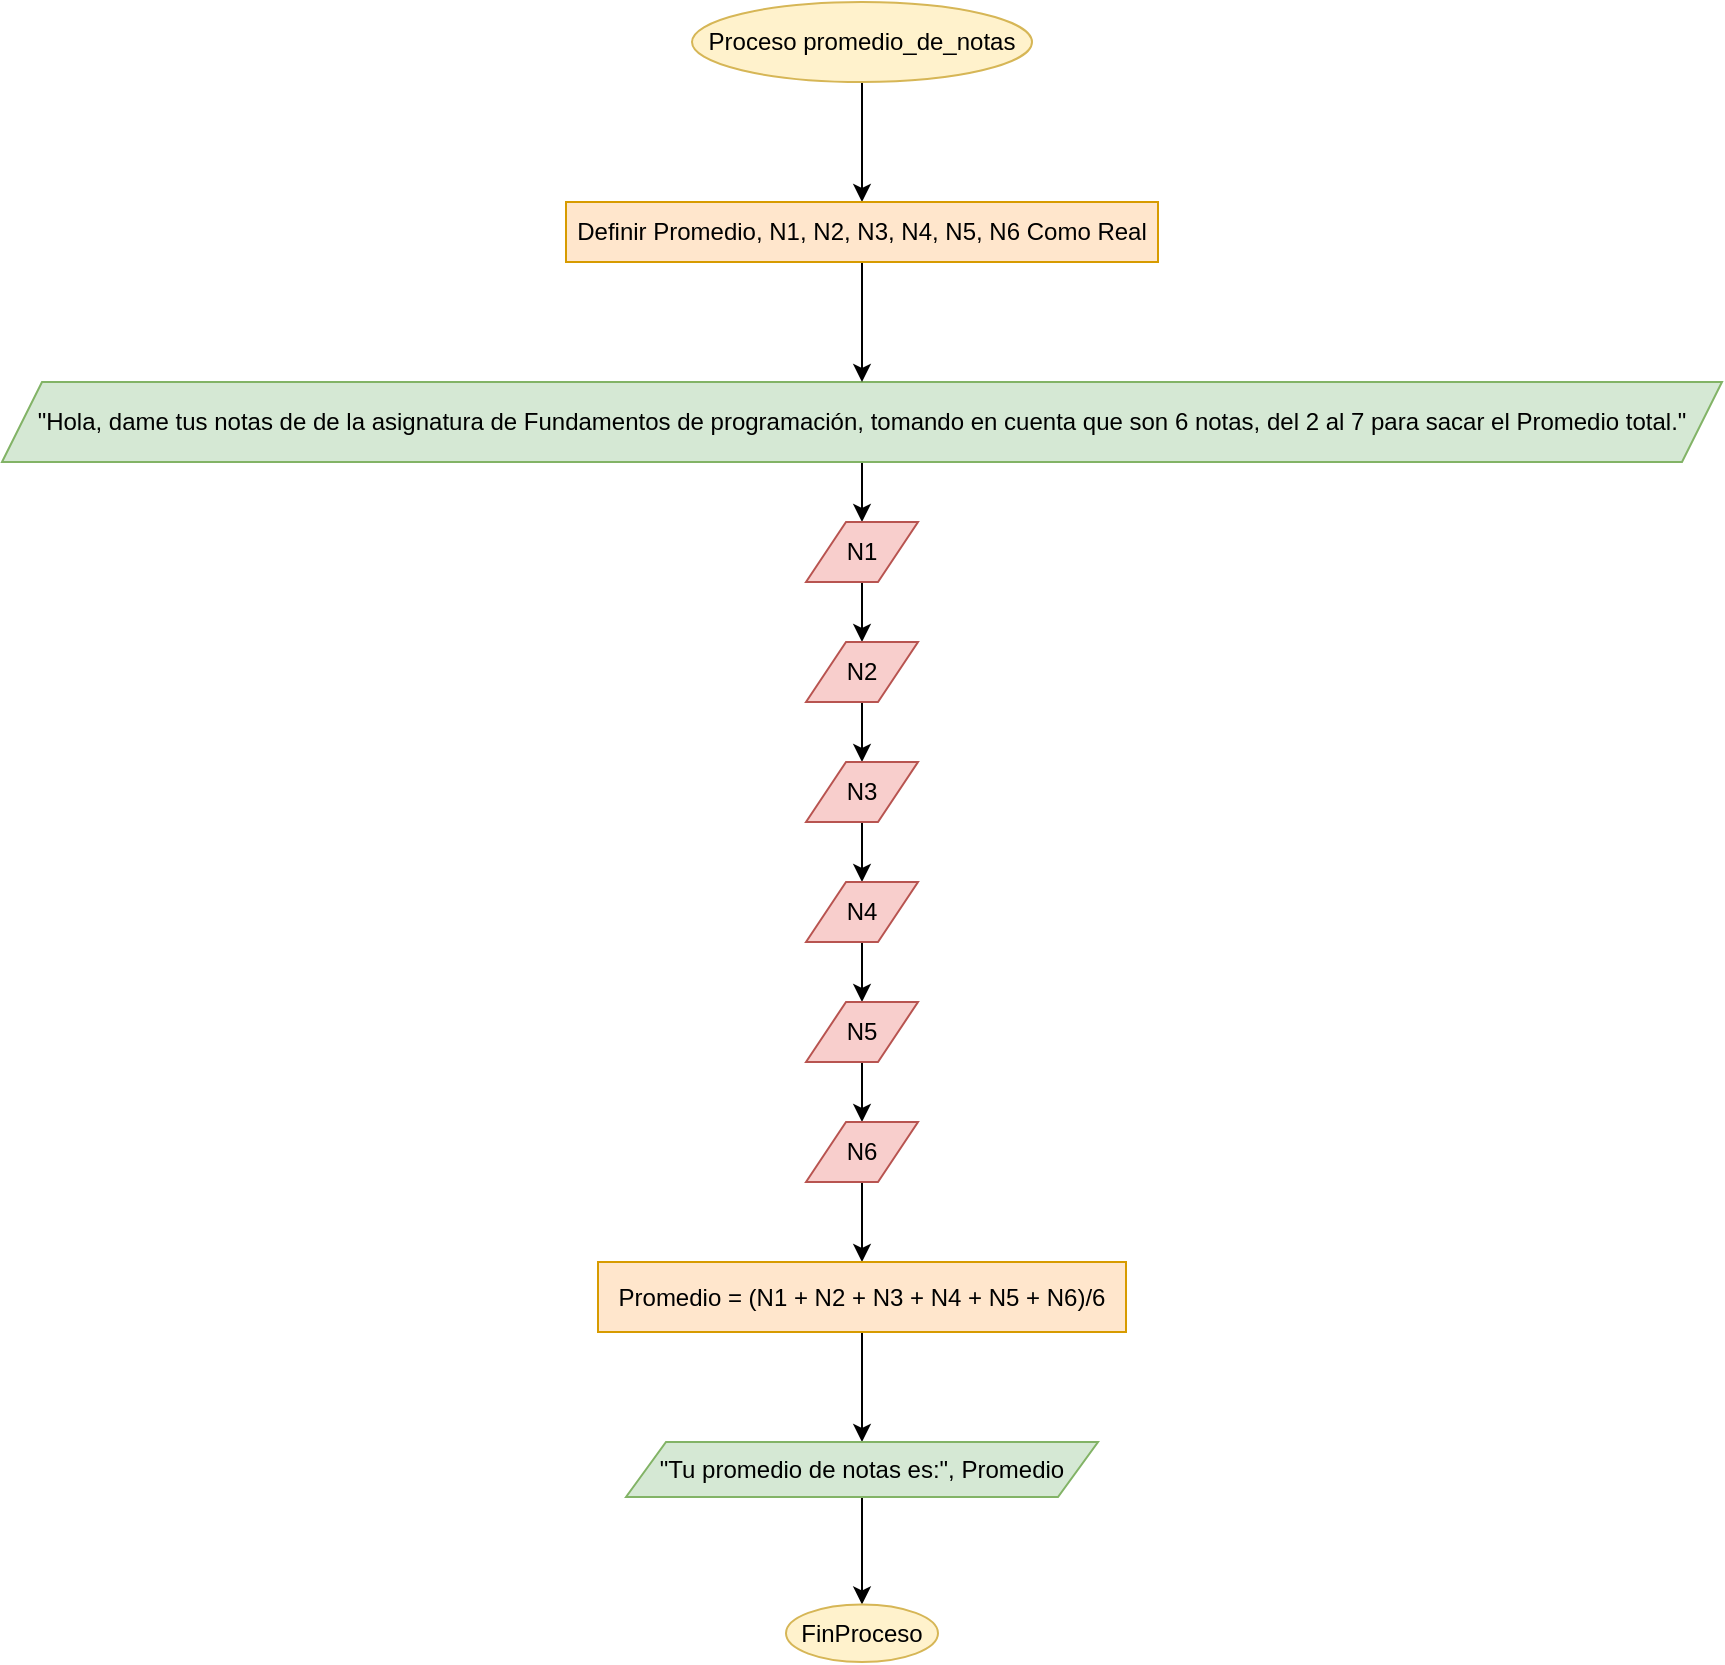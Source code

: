 <mxfile version="24.3.1" type="github">
  <diagram name="Página-1" id="EZqhxNwqrDGuFy8XMZJH">
    <mxGraphModel dx="2227" dy="1015" grid="1" gridSize="10" guides="1" tooltips="1" connect="1" arrows="1" fold="1" page="1" pageScale="1" pageWidth="827" pageHeight="1169" math="0" shadow="0">
      <root>
        <mxCell id="0" />
        <mxCell id="1" parent="0" />
        <mxCell id="FA3HhS_Ftb2r7vfs98mW-21" value="" style="edgeStyle=orthogonalEdgeStyle;rounded=0;orthogonalLoop=1;jettySize=auto;html=1;" edge="1" parent="1" source="FA3HhS_Ftb2r7vfs98mW-1" target="FA3HhS_Ftb2r7vfs98mW-20">
          <mxGeometry relative="1" as="geometry" />
        </mxCell>
        <mxCell id="FA3HhS_Ftb2r7vfs98mW-1" value="Proceso promedio_de_notas" style="ellipse;whiteSpace=wrap;html=1;fillColor=#fff2cc;strokeColor=#d6b656;" vertex="1" parent="1">
          <mxGeometry x="329" y="40" width="170" height="40" as="geometry" />
        </mxCell>
        <mxCell id="FA3HhS_Ftb2r7vfs98mW-5" value="" style="edgeStyle=orthogonalEdgeStyle;rounded=0;orthogonalLoop=1;jettySize=auto;html=1;" edge="1" parent="1" source="FA3HhS_Ftb2r7vfs98mW-2" target="FA3HhS_Ftb2r7vfs98mW-4">
          <mxGeometry relative="1" as="geometry" />
        </mxCell>
        <mxCell id="FA3HhS_Ftb2r7vfs98mW-2" value="&quot;Hola, dame tus notas de de la asignatura de Fundamentos de programación, tomando en cuenta que son 6 notas, del 2 al 7 para sacar el Promedio total.&quot;" style="shape=parallelogram;perimeter=parallelogramPerimeter;whiteSpace=wrap;html=1;fixedSize=1;fillColor=#d5e8d4;strokeColor=#82b366;" vertex="1" parent="1">
          <mxGeometry x="-16" y="230" width="860" height="40" as="geometry" />
        </mxCell>
        <mxCell id="FA3HhS_Ftb2r7vfs98mW-7" value="" style="edgeStyle=orthogonalEdgeStyle;rounded=0;orthogonalLoop=1;jettySize=auto;html=1;" edge="1" parent="1" source="FA3HhS_Ftb2r7vfs98mW-4" target="FA3HhS_Ftb2r7vfs98mW-6">
          <mxGeometry relative="1" as="geometry" />
        </mxCell>
        <mxCell id="FA3HhS_Ftb2r7vfs98mW-4" value="N1" style="shape=parallelogram;perimeter=parallelogramPerimeter;whiteSpace=wrap;html=1;fixedSize=1;fillColor=#f8cecc;strokeColor=#b85450;" vertex="1" parent="1">
          <mxGeometry x="386" y="300" width="56" height="30" as="geometry" />
        </mxCell>
        <mxCell id="FA3HhS_Ftb2r7vfs98mW-9" value="" style="edgeStyle=orthogonalEdgeStyle;rounded=0;orthogonalLoop=1;jettySize=auto;html=1;" edge="1" parent="1" source="FA3HhS_Ftb2r7vfs98mW-6" target="FA3HhS_Ftb2r7vfs98mW-8">
          <mxGeometry relative="1" as="geometry" />
        </mxCell>
        <mxCell id="FA3HhS_Ftb2r7vfs98mW-6" value="N2" style="shape=parallelogram;perimeter=parallelogramPerimeter;whiteSpace=wrap;html=1;fixedSize=1;fillColor=#f8cecc;strokeColor=#b85450;" vertex="1" parent="1">
          <mxGeometry x="386" y="360" width="56" height="30" as="geometry" />
        </mxCell>
        <mxCell id="FA3HhS_Ftb2r7vfs98mW-11" value="" style="edgeStyle=orthogonalEdgeStyle;rounded=0;orthogonalLoop=1;jettySize=auto;html=1;" edge="1" parent="1" source="FA3HhS_Ftb2r7vfs98mW-8" target="FA3HhS_Ftb2r7vfs98mW-10">
          <mxGeometry relative="1" as="geometry" />
        </mxCell>
        <mxCell id="FA3HhS_Ftb2r7vfs98mW-8" value="N3" style="shape=parallelogram;perimeter=parallelogramPerimeter;whiteSpace=wrap;html=1;fixedSize=1;fillColor=#f8cecc;strokeColor=#b85450;" vertex="1" parent="1">
          <mxGeometry x="386" y="420" width="56" height="30" as="geometry" />
        </mxCell>
        <mxCell id="FA3HhS_Ftb2r7vfs98mW-13" value="" style="edgeStyle=orthogonalEdgeStyle;rounded=0;orthogonalLoop=1;jettySize=auto;html=1;" edge="1" parent="1" source="FA3HhS_Ftb2r7vfs98mW-10" target="FA3HhS_Ftb2r7vfs98mW-12">
          <mxGeometry relative="1" as="geometry" />
        </mxCell>
        <mxCell id="FA3HhS_Ftb2r7vfs98mW-10" value="N4" style="shape=parallelogram;perimeter=parallelogramPerimeter;whiteSpace=wrap;html=1;fixedSize=1;fillColor=#f8cecc;strokeColor=#b85450;" vertex="1" parent="1">
          <mxGeometry x="386" y="480" width="56" height="30" as="geometry" />
        </mxCell>
        <mxCell id="FA3HhS_Ftb2r7vfs98mW-15" value="" style="edgeStyle=orthogonalEdgeStyle;rounded=0;orthogonalLoop=1;jettySize=auto;html=1;" edge="1" parent="1" source="FA3HhS_Ftb2r7vfs98mW-12" target="FA3HhS_Ftb2r7vfs98mW-14">
          <mxGeometry relative="1" as="geometry" />
        </mxCell>
        <mxCell id="FA3HhS_Ftb2r7vfs98mW-12" value="N5" style="shape=parallelogram;perimeter=parallelogramPerimeter;whiteSpace=wrap;html=1;fixedSize=1;fillColor=#f8cecc;strokeColor=#b85450;" vertex="1" parent="1">
          <mxGeometry x="386" y="540" width="56" height="30" as="geometry" />
        </mxCell>
        <mxCell id="FA3HhS_Ftb2r7vfs98mW-17" value="" style="edgeStyle=orthogonalEdgeStyle;rounded=0;orthogonalLoop=1;jettySize=auto;html=1;" edge="1" parent="1" source="FA3HhS_Ftb2r7vfs98mW-14" target="FA3HhS_Ftb2r7vfs98mW-16">
          <mxGeometry relative="1" as="geometry" />
        </mxCell>
        <mxCell id="FA3HhS_Ftb2r7vfs98mW-14" value="N6" style="shape=parallelogram;perimeter=parallelogramPerimeter;whiteSpace=wrap;html=1;fixedSize=1;fillColor=#f8cecc;strokeColor=#b85450;" vertex="1" parent="1">
          <mxGeometry x="386" y="600" width="56" height="30" as="geometry" />
        </mxCell>
        <mxCell id="FA3HhS_Ftb2r7vfs98mW-19" value="" style="edgeStyle=orthogonalEdgeStyle;rounded=0;orthogonalLoop=1;jettySize=auto;html=1;" edge="1" parent="1" source="FA3HhS_Ftb2r7vfs98mW-16" target="FA3HhS_Ftb2r7vfs98mW-18">
          <mxGeometry relative="1" as="geometry" />
        </mxCell>
        <mxCell id="FA3HhS_Ftb2r7vfs98mW-16" value="Promedio = (N1 + N2 + N3 + N4 + N5 + N6)/6" style="whiteSpace=wrap;html=1;fillColor=#ffe6cc;strokeColor=#d79b00;" vertex="1" parent="1">
          <mxGeometry x="282" y="670" width="264" height="35" as="geometry" />
        </mxCell>
        <mxCell id="FA3HhS_Ftb2r7vfs98mW-24" value="" style="edgeStyle=orthogonalEdgeStyle;rounded=0;orthogonalLoop=1;jettySize=auto;html=1;" edge="1" parent="1" source="FA3HhS_Ftb2r7vfs98mW-18" target="FA3HhS_Ftb2r7vfs98mW-23">
          <mxGeometry relative="1" as="geometry" />
        </mxCell>
        <mxCell id="FA3HhS_Ftb2r7vfs98mW-18" value="&quot;Tu promedio de notas es:&quot;, Promedio" style="shape=parallelogram;perimeter=parallelogramPerimeter;whiteSpace=wrap;html=1;fixedSize=1;fillColor=#d5e8d4;strokeColor=#82b366;" vertex="1" parent="1">
          <mxGeometry x="296" y="760" width="236" height="27.5" as="geometry" />
        </mxCell>
        <mxCell id="FA3HhS_Ftb2r7vfs98mW-22" style="edgeStyle=orthogonalEdgeStyle;rounded=0;orthogonalLoop=1;jettySize=auto;html=1;exitX=0.5;exitY=1;exitDx=0;exitDy=0;entryX=0.5;entryY=0;entryDx=0;entryDy=0;" edge="1" parent="1" source="FA3HhS_Ftb2r7vfs98mW-20" target="FA3HhS_Ftb2r7vfs98mW-2">
          <mxGeometry relative="1" as="geometry" />
        </mxCell>
        <mxCell id="FA3HhS_Ftb2r7vfs98mW-20" value="Definir Promedio, N1, N2, N3, N4, N5, N6 Como Real" style="whiteSpace=wrap;html=1;fillColor=#ffe6cc;strokeColor=#d79b00;" vertex="1" parent="1">
          <mxGeometry x="266" y="140" width="296" height="30" as="geometry" />
        </mxCell>
        <mxCell id="FA3HhS_Ftb2r7vfs98mW-23" value="FinProceso" style="ellipse;whiteSpace=wrap;html=1;fillColor=#fff2cc;strokeColor=#d6b656;" vertex="1" parent="1">
          <mxGeometry x="376" y="841.25" width="76" height="28.75" as="geometry" />
        </mxCell>
      </root>
    </mxGraphModel>
  </diagram>
</mxfile>
